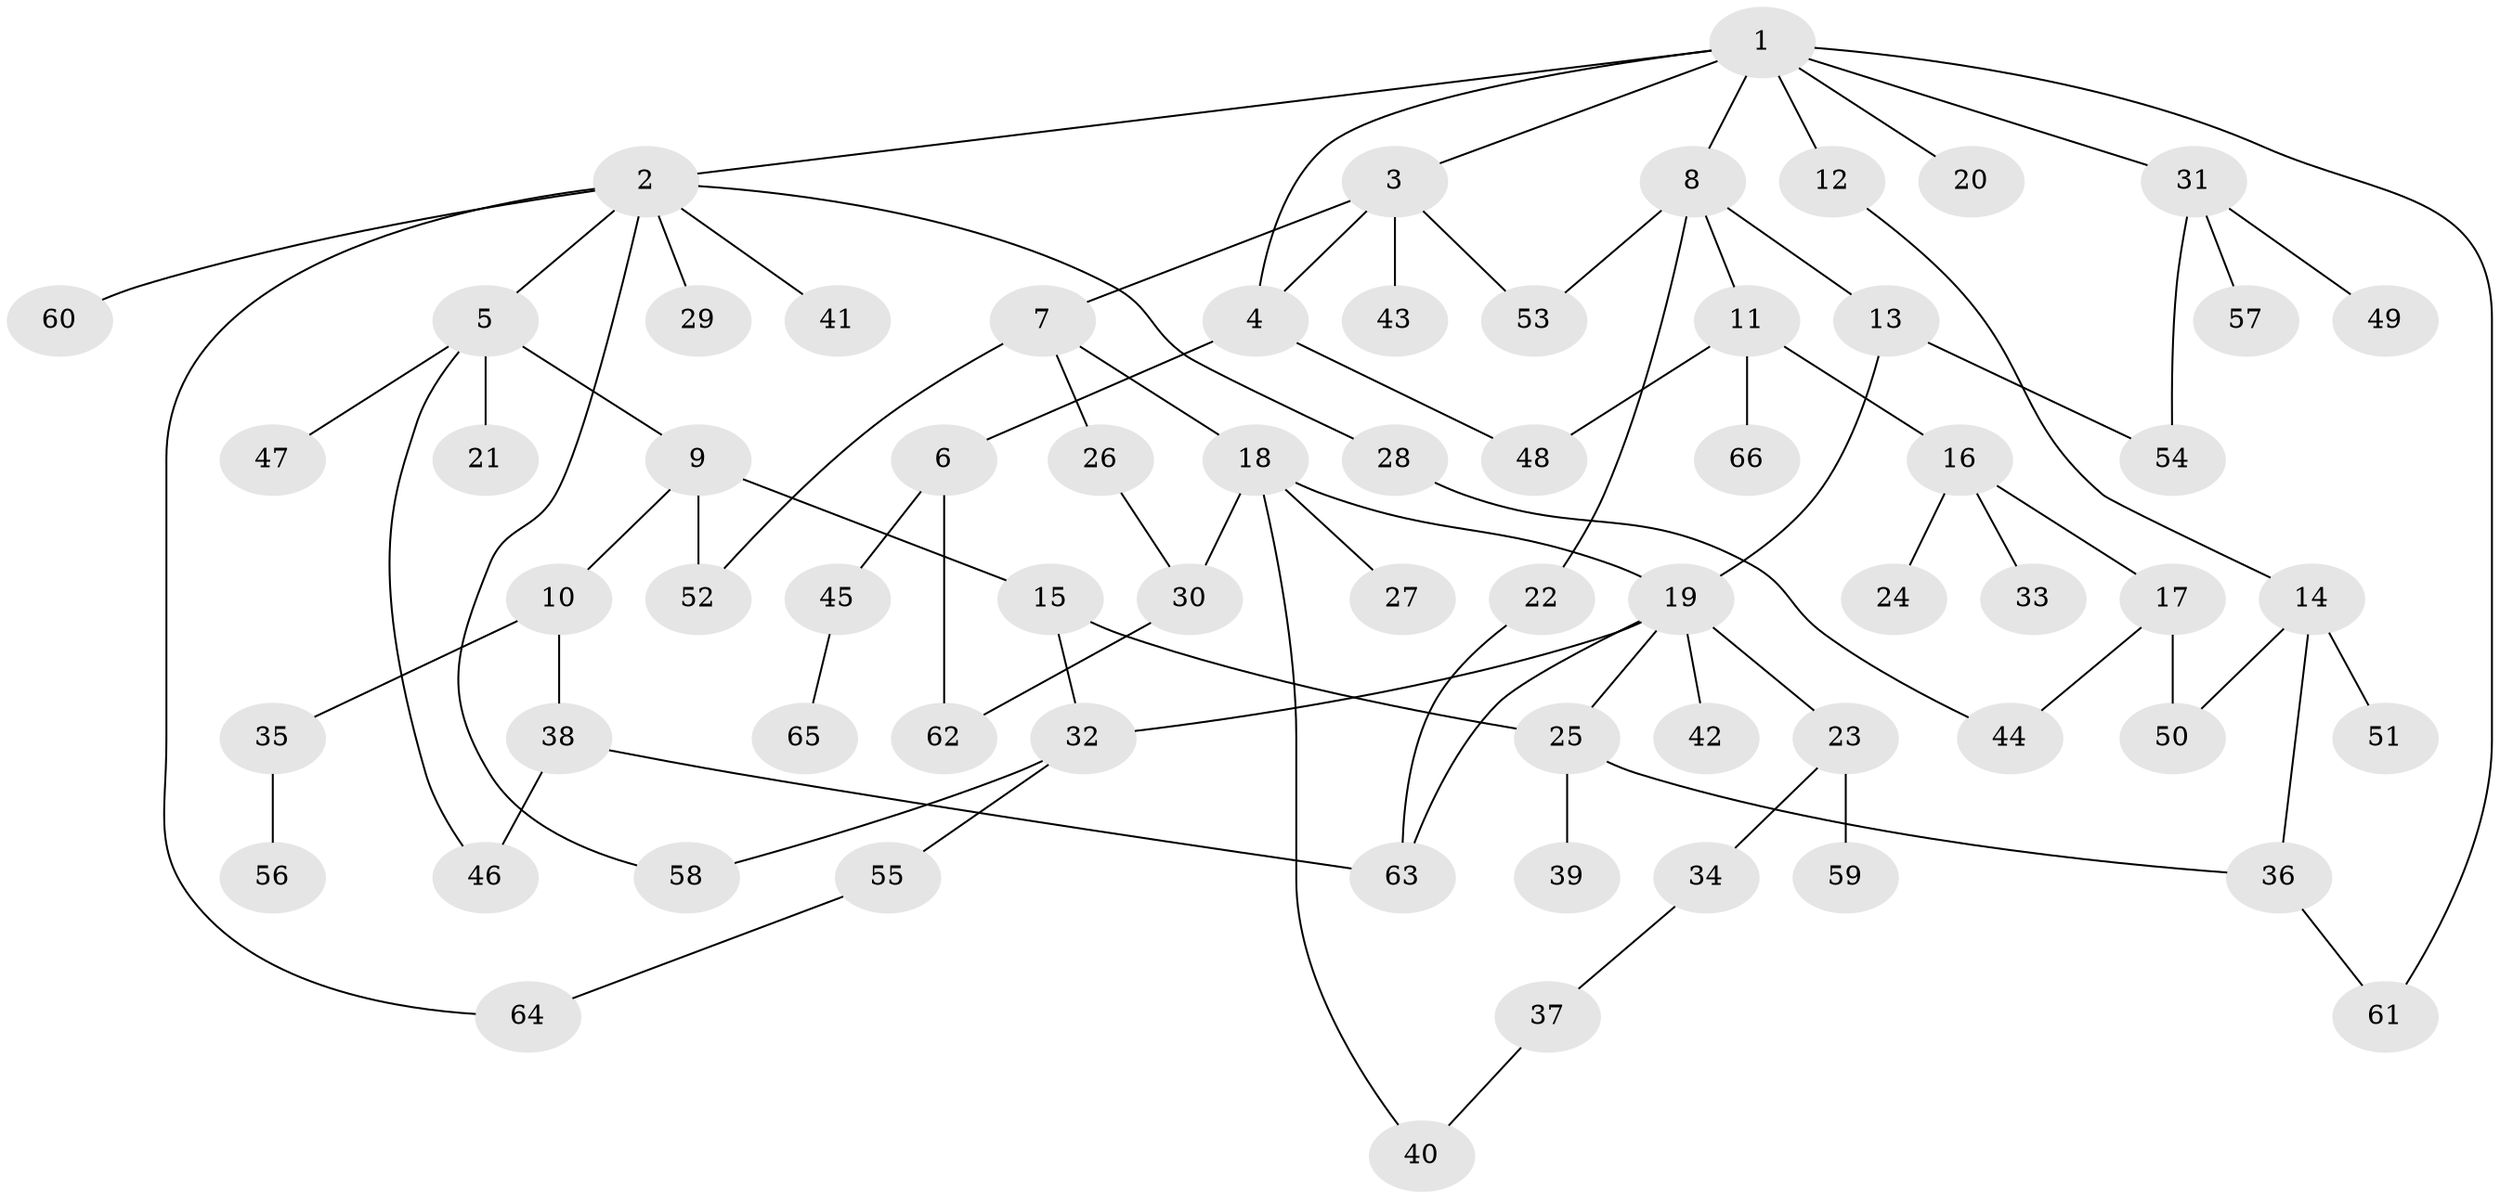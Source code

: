 // Generated by graph-tools (version 1.1) at 2025/13/03/09/25 04:13:31]
// undirected, 66 vertices, 85 edges
graph export_dot {
graph [start="1"]
  node [color=gray90,style=filled];
  1;
  2;
  3;
  4;
  5;
  6;
  7;
  8;
  9;
  10;
  11;
  12;
  13;
  14;
  15;
  16;
  17;
  18;
  19;
  20;
  21;
  22;
  23;
  24;
  25;
  26;
  27;
  28;
  29;
  30;
  31;
  32;
  33;
  34;
  35;
  36;
  37;
  38;
  39;
  40;
  41;
  42;
  43;
  44;
  45;
  46;
  47;
  48;
  49;
  50;
  51;
  52;
  53;
  54;
  55;
  56;
  57;
  58;
  59;
  60;
  61;
  62;
  63;
  64;
  65;
  66;
  1 -- 2;
  1 -- 3;
  1 -- 4;
  1 -- 8;
  1 -- 12;
  1 -- 20;
  1 -- 31;
  1 -- 61;
  2 -- 5;
  2 -- 28;
  2 -- 29;
  2 -- 41;
  2 -- 60;
  2 -- 64;
  2 -- 58;
  3 -- 7;
  3 -- 43;
  3 -- 53;
  3 -- 4;
  4 -- 6;
  4 -- 48;
  5 -- 9;
  5 -- 21;
  5 -- 46;
  5 -- 47;
  6 -- 45;
  6 -- 62;
  7 -- 18;
  7 -- 26;
  7 -- 52;
  8 -- 11;
  8 -- 13;
  8 -- 22;
  8 -- 53;
  9 -- 10;
  9 -- 15;
  9 -- 52;
  10 -- 35;
  10 -- 38;
  11 -- 16;
  11 -- 48;
  11 -- 66;
  12 -- 14;
  13 -- 19;
  13 -- 54;
  14 -- 36;
  14 -- 51;
  14 -- 50;
  15 -- 25;
  15 -- 32;
  16 -- 17;
  16 -- 24;
  16 -- 33;
  17 -- 50;
  17 -- 44;
  18 -- 27;
  18 -- 40;
  18 -- 19;
  18 -- 30;
  19 -- 23;
  19 -- 25;
  19 -- 32;
  19 -- 42;
  19 -- 63;
  22 -- 63;
  23 -- 34;
  23 -- 59;
  25 -- 39;
  25 -- 36;
  26 -- 30;
  28 -- 44;
  30 -- 62;
  31 -- 49;
  31 -- 57;
  31 -- 54;
  32 -- 55;
  32 -- 58;
  34 -- 37;
  35 -- 56;
  36 -- 61;
  37 -- 40;
  38 -- 63;
  38 -- 46;
  45 -- 65;
  55 -- 64;
}
